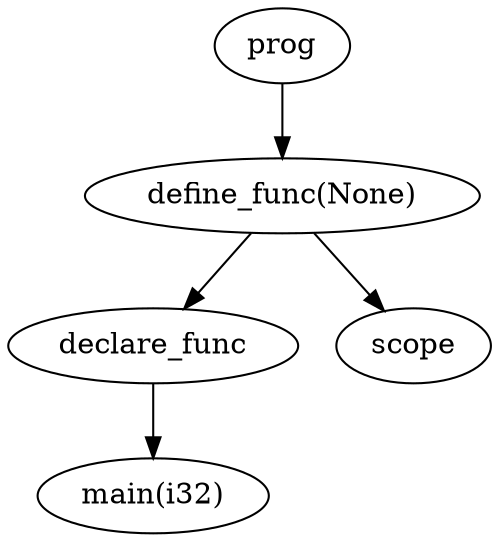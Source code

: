 digraph AST {
	node0[label="prog"]
	node1[label="define_func(None)"]
	node0->node1
	node2[label="declare_func"]
	node1->node2
	node3[label="main(i32)"]
	node2->node3
	node4[label="scope"]
	node1->node4
}